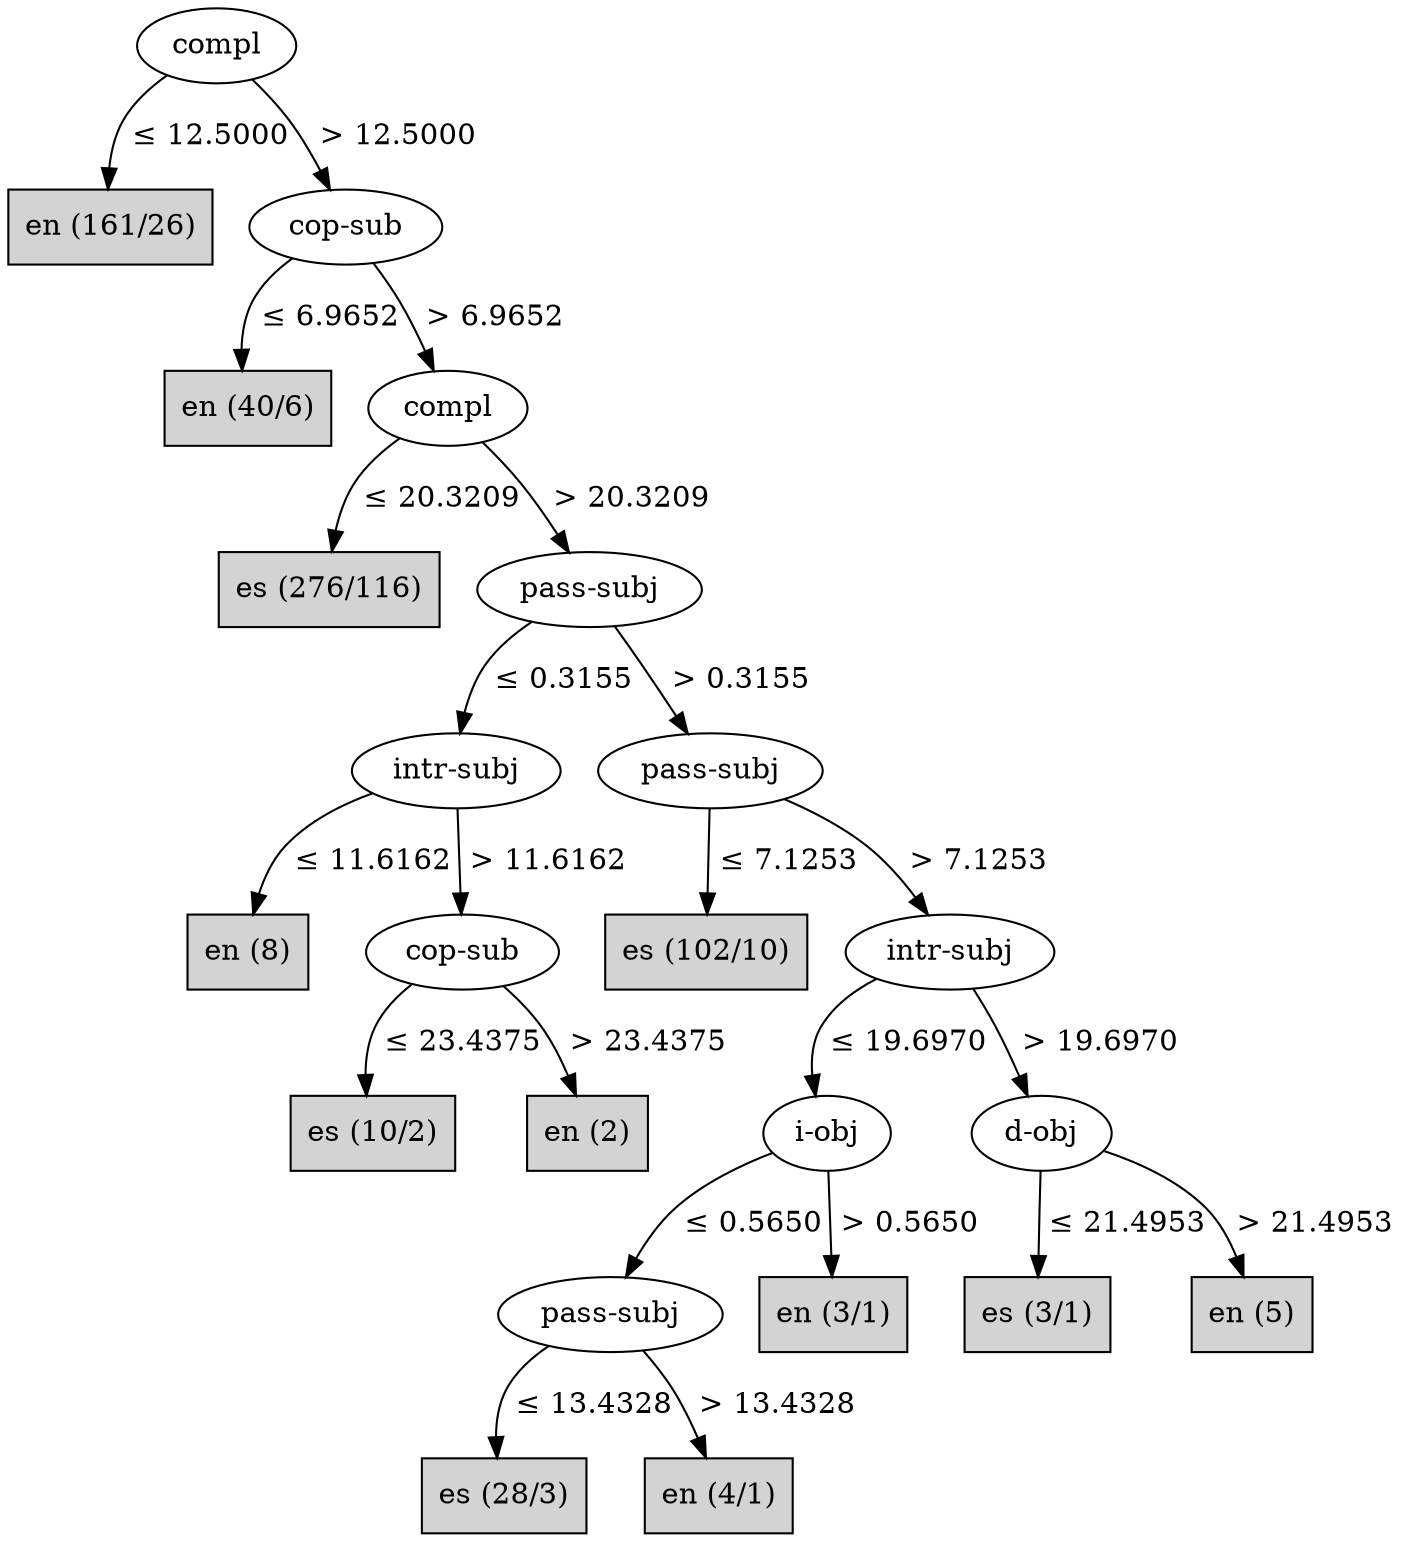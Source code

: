 digraph J48Tree {
N0 [label="compl" ]
N0->N1 [label=" ≤ 12.5000"]
N1 [label="en (161/26)" shape=box style=filled ]
N0->N2 [label=" > 12.5000"]
N2 [label="cop-sub" ]
N2->N3 [label=" ≤ 6.9652"]
N3 [label="en (40/6)" shape=box style=filled ]
N2->N4 [label=" > 6.9652"]
N4 [label="compl" ]
N4->N5 [label=" ≤ 20.3209"]
N5 [label="es (276/116)" shape=box style=filled ]
N4->N6 [label=" > 20.3209"]
N6 [label="pass-subj" ]
N6->N7 [label=" ≤ 0.3155"]
N7 [label="intr-subj" ]
N7->N8 [label=" ≤ 11.6162"]
N8 [label="en (8)" shape=box style=filled ]
N7->N9 [label=" > 11.6162"]
N9 [label="cop-sub" ]
N9->N10 [label=" ≤ 23.4375"]
N10 [label="es (10/2)" shape=box style=filled ]
N9->N11 [label=" > 23.4375"]
N11 [label="en (2)" shape=box style=filled ]
N6->N12 [label=" > 0.3155"]
N12 [label="pass-subj" ]
N12->N13 [label=" ≤ 7.1253"]
N13 [label="es (102/10)" shape=box style=filled ]
N12->N14 [label=" > 7.1253"]
N14 [label="intr-subj" ]
N14->N15 [label=" ≤ 19.6970"]
N15 [label="i-obj" ]
N15->N16 [label=" ≤ 0.5650"]
N16 [label="pass-subj" ]
N16->N17 [label=" ≤ 13.4328"]
N17 [label="es (28/3)" shape=box style=filled ]
N16->N18 [label=" > 13.4328"]
N18 [label="en (4/1)" shape=box style=filled ]
N15->N19 [label=" > 0.5650"]
N19 [label="en (3/1)" shape=box style=filled ]
N14->N20 [label=" > 19.6970"]
N20 [label="d-obj" ]
N20->N21 [label=" ≤ 21.4953"]
N21 [label="es (3/1)" shape=box style=filled ]
N20->N22 [label=" > 21.4953"]
N22 [label="en (5)" shape=box style=filled ]
}
